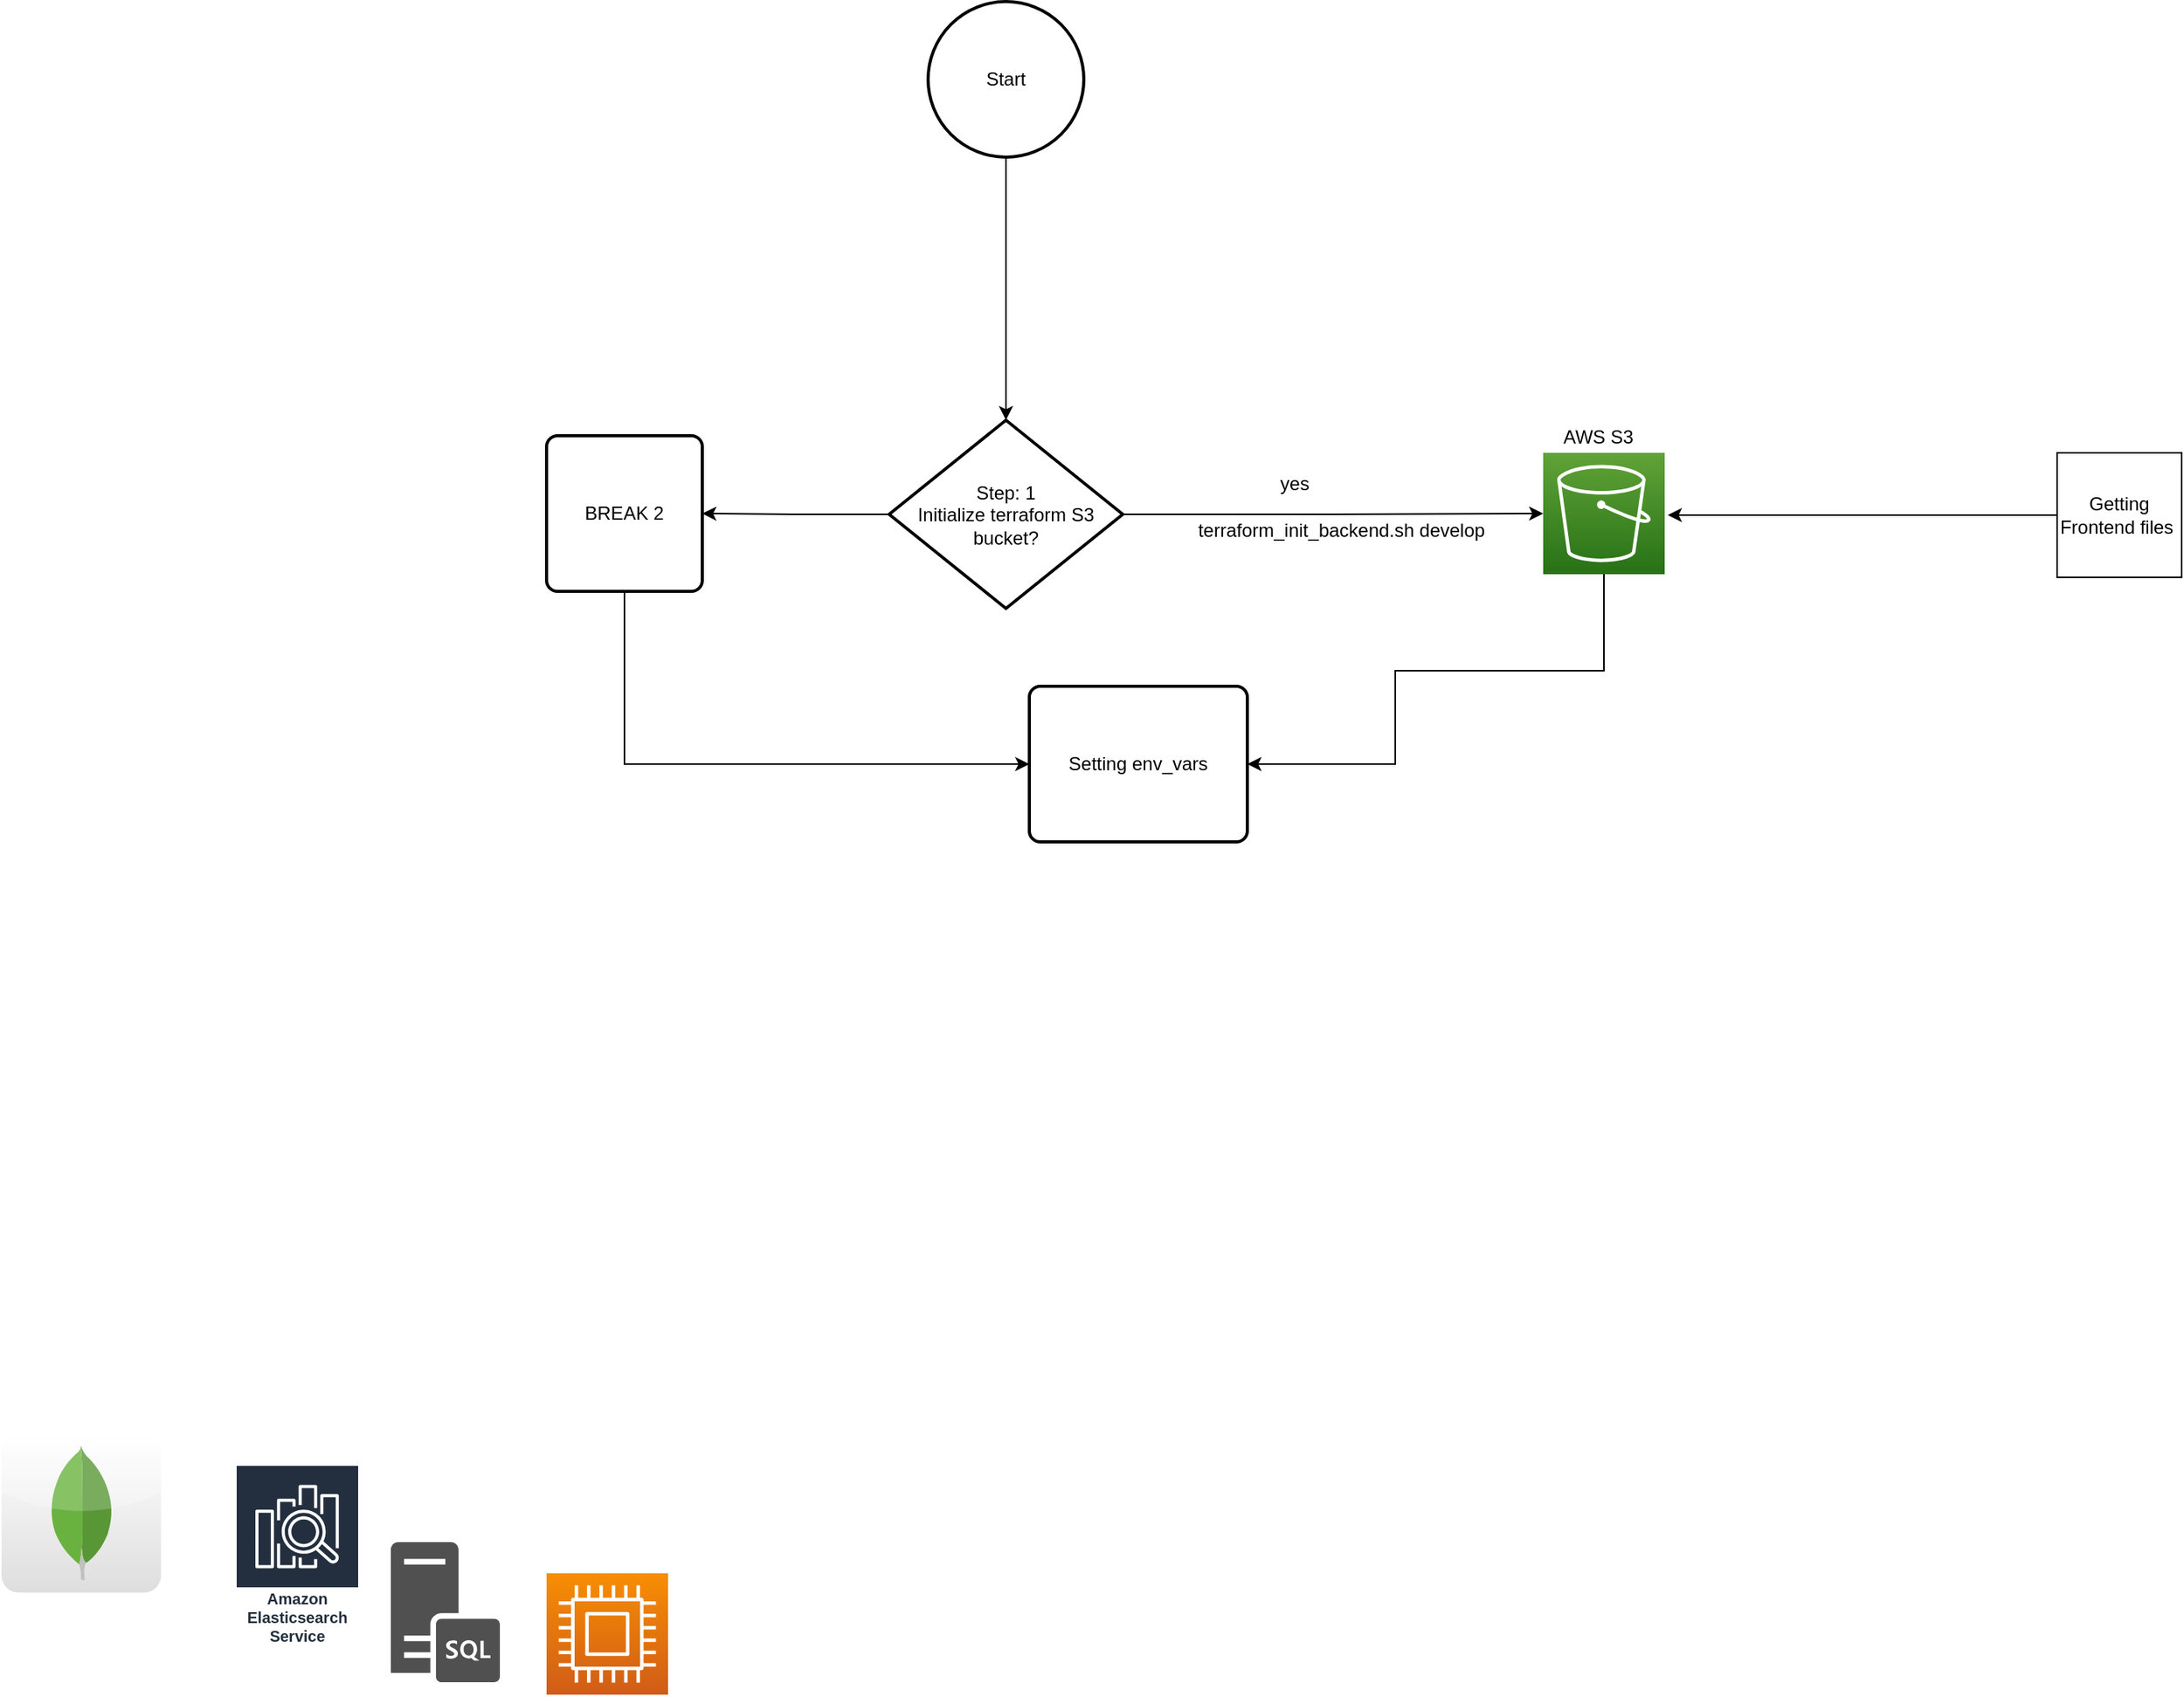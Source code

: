 <mxfile version="16.0.3" type="github">
  <diagram id="-rVec7eW2op3CQ0jpk_b" name="Page-1">
    <mxGraphModel dx="2956" dy="461" grid="1" gridSize="10" guides="1" tooltips="1" connect="1" arrows="1" fold="1" page="1" pageScale="1" pageWidth="1920" pageHeight="1200" math="0" shadow="0">
      <root>
        <mxCell id="0" />
        <mxCell id="1" parent="0" />
        <mxCell id="j4s7yhJeNqh5eXtyvdXT-17" style="edgeStyle=orthogonalEdgeStyle;rounded=0;orthogonalLoop=1;jettySize=auto;html=1;entryX=1;entryY=0.5;entryDx=0;entryDy=0;" parent="1" source="j4s7yhJeNqh5eXtyvdXT-1" target="j4s7yhJeNqh5eXtyvdXT-14" edge="1">
          <mxGeometry relative="1" as="geometry">
            <Array as="points">
              <mxPoint x="849" y="440" />
              <mxPoint x="715" y="440" />
              <mxPoint x="715" y="500" />
            </Array>
          </mxGeometry>
        </mxCell>
        <mxCell id="j4s7yhJeNqh5eXtyvdXT-1" value="" style="sketch=0;points=[[0,0,0],[0.25,0,0],[0.5,0,0],[0.75,0,0],[1,0,0],[0,1,0],[0.25,1,0],[0.5,1,0],[0.75,1,0],[1,1,0],[0,0.25,0],[0,0.5,0],[0,0.75,0],[1,0.25,0],[1,0.5,0],[1,0.75,0]];outlineConnect=0;fontColor=#232F3E;gradientColor=#60A337;gradientDirection=north;fillColor=#277116;strokeColor=#ffffff;dashed=0;verticalLabelPosition=bottom;verticalAlign=top;align=center;html=1;fontSize=12;fontStyle=0;aspect=fixed;shape=mxgraph.aws4.resourceIcon;resIcon=mxgraph.aws4.s3;" parent="1" vertex="1">
          <mxGeometry x="810" y="300" width="78" height="78" as="geometry" />
        </mxCell>
        <mxCell id="j4s7yhJeNqh5eXtyvdXT-3" value="" style="sketch=0;pointerEvents=1;shadow=0;dashed=0;html=1;strokeColor=none;fillColor=#505050;labelPosition=center;verticalLabelPosition=bottom;verticalAlign=top;outlineConnect=0;align=center;shape=mxgraph.office.servers.sql_server;" parent="1" vertex="1">
          <mxGeometry x="70" y="1000" width="70" height="90" as="geometry" />
        </mxCell>
        <mxCell id="j4s7yhJeNqh5eXtyvdXT-4" value="" style="sketch=0;points=[[0,0,0],[0.25,0,0],[0.5,0,0],[0.75,0,0],[1,0,0],[0,1,0],[0.25,1,0],[0.5,1,0],[0.75,1,0],[1,1,0],[0,0.25,0],[0,0.5,0],[0,0.75,0],[1,0.25,0],[1,0.5,0],[1,0.75,0]];outlineConnect=0;fontColor=#232F3E;gradientColor=#F78E04;gradientDirection=north;fillColor=#D05C17;strokeColor=#ffffff;dashed=0;verticalLabelPosition=bottom;verticalAlign=top;align=center;html=1;fontSize=12;fontStyle=0;aspect=fixed;shape=mxgraph.aws4.resourceIcon;resIcon=mxgraph.aws4.compute;" parent="1" vertex="1">
          <mxGeometry x="170" y="1020" width="78" height="78" as="geometry" />
        </mxCell>
        <mxCell id="j4s7yhJeNqh5eXtyvdXT-5" value="Amazon Elasticsearch Service" style="sketch=0;outlineConnect=0;fontColor=#232F3E;gradientColor=none;strokeColor=#ffffff;fillColor=#232F3E;dashed=0;verticalLabelPosition=middle;verticalAlign=bottom;align=center;html=1;whiteSpace=wrap;fontSize=10;fontStyle=1;spacing=3;shape=mxgraph.aws4.productIcon;prIcon=mxgraph.aws4.elasticsearch_service;" parent="1" vertex="1">
          <mxGeometry x="-30" y="950" width="80" height="120" as="geometry" />
        </mxCell>
        <mxCell id="j4s7yhJeNqh5eXtyvdXT-6" value="" style="dashed=0;outlineConnect=0;html=1;align=center;labelPosition=center;verticalLabelPosition=bottom;verticalAlign=top;shape=mxgraph.webicons.mongodb;gradientColor=#DFDEDE" parent="1" vertex="1">
          <mxGeometry x="-180" y="930" width="102.4" height="102.4" as="geometry" />
        </mxCell>
        <mxCell id="j4s7yhJeNqh5eXtyvdXT-8" style="edgeStyle=orthogonalEdgeStyle;rounded=0;orthogonalLoop=1;jettySize=auto;html=1;exitX=1;exitY=0.5;exitDx=0;exitDy=0;exitPerimeter=0;" parent="1" source="j4s7yhJeNqh5eXtyvdXT-7" target="j4s7yhJeNqh5eXtyvdXT-1" edge="1">
          <mxGeometry relative="1" as="geometry" />
        </mxCell>
        <mxCell id="j4s7yhJeNqh5eXtyvdXT-13" style="edgeStyle=orthogonalEdgeStyle;rounded=0;orthogonalLoop=1;jettySize=auto;html=1;entryX=1;entryY=0.5;entryDx=0;entryDy=0;" parent="1" source="j4s7yhJeNqh5eXtyvdXT-7" target="j4s7yhJeNqh5eXtyvdXT-12" edge="1">
          <mxGeometry relative="1" as="geometry" />
        </mxCell>
        <mxCell id="j4s7yhJeNqh5eXtyvdXT-7" value="Step: 1&lt;br&gt;Initialize terraform S3 bucket?" style="strokeWidth=2;html=1;shape=mxgraph.flowchart.decision;whiteSpace=wrap;" parent="1" vertex="1">
          <mxGeometry x="390" y="279" width="150" height="121" as="geometry" />
        </mxCell>
        <mxCell id="j4s7yhJeNqh5eXtyvdXT-9" value="yes" style="text;html=1;align=center;verticalAlign=middle;resizable=0;points=[];autosize=1;strokeColor=none;fillColor=none;" parent="1" vertex="1">
          <mxGeometry x="635" y="310" width="30" height="20" as="geometry" />
        </mxCell>
        <mxCell id="j4s7yhJeNqh5eXtyvdXT-10" value="AWS S3" style="text;html=1;align=center;verticalAlign=middle;resizable=0;points=[];autosize=1;strokeColor=none;fillColor=none;" parent="1" vertex="1">
          <mxGeometry x="815" y="280" width="60" height="20" as="geometry" />
        </mxCell>
        <mxCell id="j4s7yhJeNqh5eXtyvdXT-11" value="terraform_init_backend.sh develop" style="text;html=1;align=center;verticalAlign=middle;resizable=0;points=[];autosize=1;strokeColor=none;fillColor=none;" parent="1" vertex="1">
          <mxGeometry x="580" y="340" width="200" height="20" as="geometry" />
        </mxCell>
        <mxCell id="j4s7yhJeNqh5eXtyvdXT-15" style="edgeStyle=orthogonalEdgeStyle;rounded=0;orthogonalLoop=1;jettySize=auto;html=1;exitX=0.5;exitY=1;exitDx=0;exitDy=0;entryX=0;entryY=0.5;entryDx=0;entryDy=0;" parent="1" source="j4s7yhJeNqh5eXtyvdXT-12" target="j4s7yhJeNqh5eXtyvdXT-14" edge="1">
          <mxGeometry relative="1" as="geometry" />
        </mxCell>
        <mxCell id="j4s7yhJeNqh5eXtyvdXT-12" value="BREAK 2" style="rounded=1;whiteSpace=wrap;html=1;absoluteArcSize=1;arcSize=14;strokeWidth=2;" parent="1" vertex="1">
          <mxGeometry x="170" y="289" width="100" height="100" as="geometry" />
        </mxCell>
        <mxCell id="j4s7yhJeNqh5eXtyvdXT-14" value="Setting env_vars" style="rounded=1;whiteSpace=wrap;html=1;absoluteArcSize=1;arcSize=14;strokeWidth=2;" parent="1" vertex="1">
          <mxGeometry x="480" y="450" width="140" height="100" as="geometry" />
        </mxCell>
        <mxCell id="j4s7yhJeNqh5eXtyvdXT-19" style="edgeStyle=orthogonalEdgeStyle;rounded=0;orthogonalLoop=1;jettySize=auto;html=1;entryX=0.5;entryY=0;entryDx=0;entryDy=0;entryPerimeter=0;" parent="1" source="j4s7yhJeNqh5eXtyvdXT-18" target="j4s7yhJeNqh5eXtyvdXT-7" edge="1">
          <mxGeometry relative="1" as="geometry" />
        </mxCell>
        <mxCell id="j4s7yhJeNqh5eXtyvdXT-18" value="Start" style="strokeWidth=2;html=1;shape=mxgraph.flowchart.start_2;whiteSpace=wrap;" parent="1" vertex="1">
          <mxGeometry x="415" y="10" width="100" height="100" as="geometry" />
        </mxCell>
        <mxCell id="fJ5MKTnFLE4spqC-aSOc-2" style="edgeStyle=orthogonalEdgeStyle;rounded=0;orthogonalLoop=1;jettySize=auto;html=1;" edge="1" parent="1" source="fJ5MKTnFLE4spqC-aSOc-1">
          <mxGeometry relative="1" as="geometry">
            <mxPoint x="890" y="340" as="targetPoint" />
          </mxGeometry>
        </mxCell>
        <mxCell id="fJ5MKTnFLE4spqC-aSOc-1" value="Getting Frontend files&amp;nbsp;" style="whiteSpace=wrap;html=1;aspect=fixed;" vertex="1" parent="1">
          <mxGeometry x="1140" y="300" width="80" height="80" as="geometry" />
        </mxCell>
      </root>
    </mxGraphModel>
  </diagram>
</mxfile>
